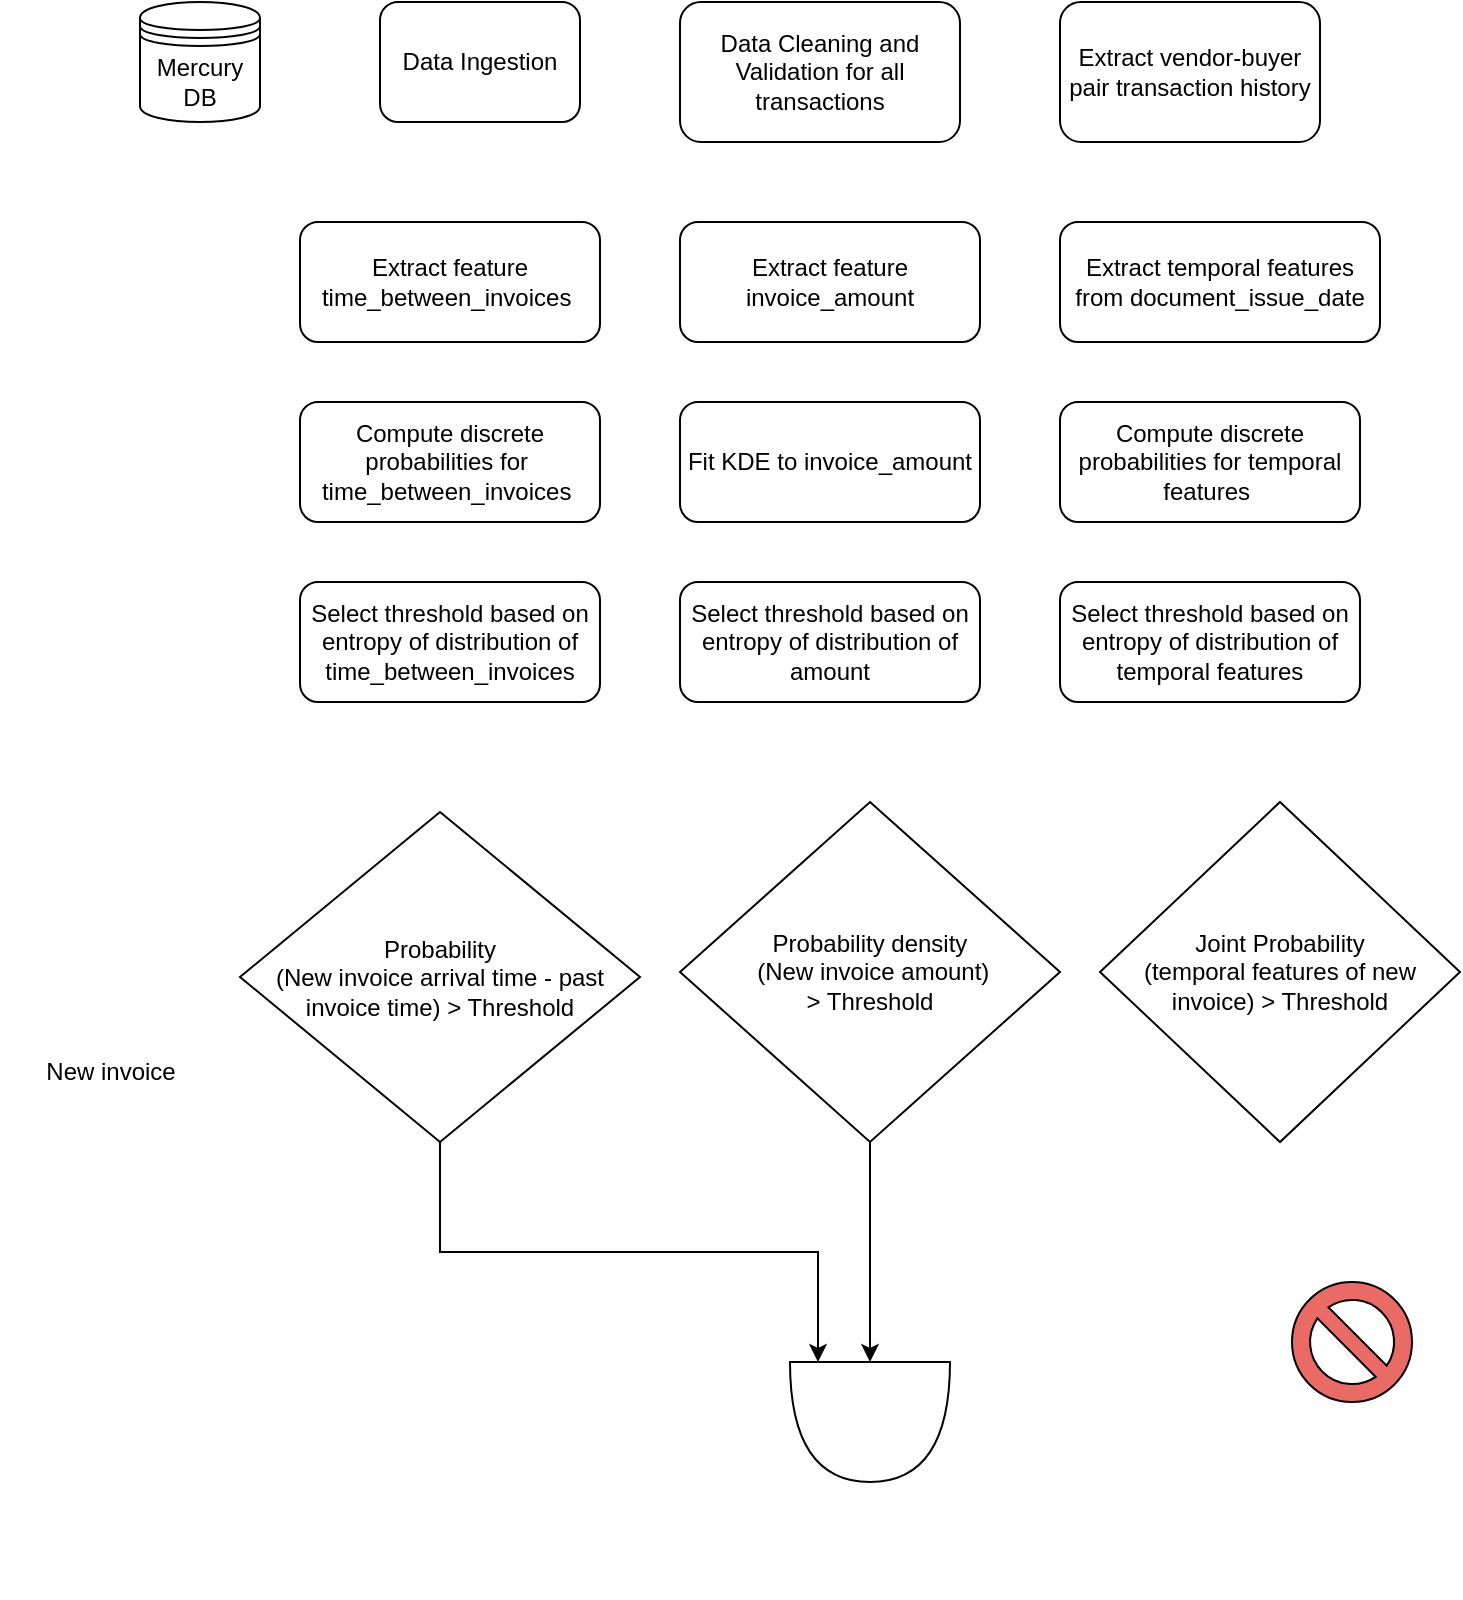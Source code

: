 <mxfile version="20.8.1" type="github">
  <diagram id="jMy0ykbAIKn8LCZmr7I-" name="Page-1">
    <mxGraphModel dx="1200" dy="723" grid="1" gridSize="10" guides="1" tooltips="1" connect="1" arrows="1" fold="1" page="1" pageScale="1" pageWidth="850" pageHeight="1100" math="0" shadow="0">
      <root>
        <mxCell id="0" />
        <mxCell id="1" parent="0" />
        <mxCell id="EQqH4Co6svBI0GmpRuIl-1" value="Data Ingestion" style="rounded=1;whiteSpace=wrap;html=1;" vertex="1" parent="1">
          <mxGeometry x="190" y="60" width="100" height="60" as="geometry" />
        </mxCell>
        <mxCell id="EQqH4Co6svBI0GmpRuIl-3" value="Mercury DB" style="shape=datastore;whiteSpace=wrap;html=1;" vertex="1" parent="1">
          <mxGeometry x="70" y="60" width="60" height="60" as="geometry" />
        </mxCell>
        <mxCell id="EQqH4Co6svBI0GmpRuIl-4" value="Data Cleaning and Validation for all transactions" style="rounded=1;whiteSpace=wrap;html=1;" vertex="1" parent="1">
          <mxGeometry x="340" y="60" width="140" height="70" as="geometry" />
        </mxCell>
        <mxCell id="EQqH4Co6svBI0GmpRuIl-5" value="Extract vendor-buyer pair transaction history" style="rounded=1;whiteSpace=wrap;html=1;" vertex="1" parent="1">
          <mxGeometry x="530" y="60" width="130" height="70" as="geometry" />
        </mxCell>
        <mxCell id="EQqH4Co6svBI0GmpRuIl-6" value="Extract feature time_between_invoices&amp;nbsp;" style="rounded=1;whiteSpace=wrap;html=1;" vertex="1" parent="1">
          <mxGeometry x="150" y="170" width="150" height="60" as="geometry" />
        </mxCell>
        <mxCell id="EQqH4Co6svBI0GmpRuIl-7" value="Extract temporal features from document_issue_date" style="rounded=1;whiteSpace=wrap;html=1;" vertex="1" parent="1">
          <mxGeometry x="530" y="170" width="160" height="60" as="geometry" />
        </mxCell>
        <mxCell id="EQqH4Co6svBI0GmpRuIl-8" value="Fit KDE to invoice_amount" style="rounded=1;whiteSpace=wrap;html=1;" vertex="1" parent="1">
          <mxGeometry x="340" y="260" width="150" height="60" as="geometry" />
        </mxCell>
        <mxCell id="EQqH4Co6svBI0GmpRuIl-9" value="Extract feature invoice_amount" style="rounded=1;whiteSpace=wrap;html=1;" vertex="1" parent="1">
          <mxGeometry x="340" y="170" width="150" height="60" as="geometry" />
        </mxCell>
        <mxCell id="EQqH4Co6svBI0GmpRuIl-10" value="Compute discrete probabilities for&amp;nbsp; time_between_invoices&amp;nbsp;" style="rounded=1;whiteSpace=wrap;html=1;" vertex="1" parent="1">
          <mxGeometry x="150" y="260" width="150" height="60" as="geometry" />
        </mxCell>
        <mxCell id="EQqH4Co6svBI0GmpRuIl-11" value="Compute discrete probabilities for temporal features&amp;nbsp;" style="rounded=1;whiteSpace=wrap;html=1;" vertex="1" parent="1">
          <mxGeometry x="530" y="260" width="150" height="60" as="geometry" />
        </mxCell>
        <mxCell id="EQqH4Co6svBI0GmpRuIl-12" value="Select threshold based on entropy of distribution of time_between_invoices" style="rounded=1;whiteSpace=wrap;html=1;" vertex="1" parent="1">
          <mxGeometry x="150" y="350" width="150" height="60" as="geometry" />
        </mxCell>
        <mxCell id="EQqH4Co6svBI0GmpRuIl-13" value="Select threshold based on entropy of distribution of temporal features" style="rounded=1;whiteSpace=wrap;html=1;" vertex="1" parent="1">
          <mxGeometry x="530" y="350" width="150" height="60" as="geometry" />
        </mxCell>
        <mxCell id="EQqH4Co6svBI0GmpRuIl-14" value="Select threshold based on entropy of distribution of amount" style="rounded=1;whiteSpace=wrap;html=1;" vertex="1" parent="1">
          <mxGeometry x="340" y="350" width="150" height="60" as="geometry" />
        </mxCell>
        <mxCell id="EQqH4Co6svBI0GmpRuIl-38" style="edgeStyle=orthogonalEdgeStyle;rounded=0;orthogonalLoop=1;jettySize=auto;html=1;exitX=0.5;exitY=1;exitDx=0;exitDy=0;entryX=0;entryY=0.825;entryDx=0;entryDy=0;entryPerimeter=0;" edge="1" parent="1" source="EQqH4Co6svBI0GmpRuIl-15" target="EQqH4Co6svBI0GmpRuIl-27">
          <mxGeometry relative="1" as="geometry" />
        </mxCell>
        <mxCell id="EQqH4Co6svBI0GmpRuIl-15" value="Probability&lt;br&gt;(New invoice arrival time - past invoice time) &amp;gt; Threshold" style="rhombus;whiteSpace=wrap;html=1;" vertex="1" parent="1">
          <mxGeometry x="120" y="465" width="200" height="165" as="geometry" />
        </mxCell>
        <mxCell id="EQqH4Co6svBI0GmpRuIl-16" value="Joint Probability&lt;br&gt;(temporal features of new invoice) &amp;gt; Threshold" style="rhombus;whiteSpace=wrap;html=1;" vertex="1" parent="1">
          <mxGeometry x="550" y="460" width="180" height="170" as="geometry" />
        </mxCell>
        <mxCell id="EQqH4Co6svBI0GmpRuIl-37" style="edgeStyle=orthogonalEdgeStyle;rounded=0;orthogonalLoop=1;jettySize=auto;html=1;exitX=0.5;exitY=1;exitDx=0;exitDy=0;entryX=0;entryY=0.5;entryDx=0;entryDy=0;entryPerimeter=0;" edge="1" parent="1" source="EQqH4Co6svBI0GmpRuIl-19" target="EQqH4Co6svBI0GmpRuIl-27">
          <mxGeometry relative="1" as="geometry" />
        </mxCell>
        <mxCell id="EQqH4Co6svBI0GmpRuIl-19" value="Probability density&lt;br&gt;&amp;nbsp;(New invoice amount) &lt;br&gt;&amp;gt; Threshold" style="rhombus;whiteSpace=wrap;html=1;" vertex="1" parent="1">
          <mxGeometry x="340" y="460" width="190" height="170" as="geometry" />
        </mxCell>
        <mxCell id="EQqH4Co6svBI0GmpRuIl-21" value="" style="shape=image;html=1;verticalAlign=top;verticalLabelPosition=bottom;labelBackgroundColor=#ffffff;imageAspect=0;aspect=fixed;image=https://cdn0.iconfinder.com/data/icons/elasto-online-store/26/00-ELASTOFONT-STORE-READY_invoice-128.png" vertex="1" parent="1">
          <mxGeometry y="486" width="78" height="78" as="geometry" />
        </mxCell>
        <mxCell id="EQqH4Co6svBI0GmpRuIl-22" value="New invoice" style="text;html=1;align=center;verticalAlign=middle;resizable=0;points=[];autosize=1;strokeColor=none;fillColor=none;" vertex="1" parent="1">
          <mxGeometry x="10" y="580" width="90" height="30" as="geometry" />
        </mxCell>
        <mxCell id="EQqH4Co6svBI0GmpRuIl-24" style="edgeStyle=orthogonalEdgeStyle;rounded=0;orthogonalLoop=1;jettySize=auto;html=1;exitX=0.5;exitY=1;exitDx=0;exitDy=0;" edge="1" parent="1" source="EQqH4Co6svBI0GmpRuIl-19" target="EQqH4Co6svBI0GmpRuIl-19">
          <mxGeometry relative="1" as="geometry" />
        </mxCell>
        <mxCell id="EQqH4Co6svBI0GmpRuIl-27" value="" style="shape=or;whiteSpace=wrap;html=1;direction=south;" vertex="1" parent="1">
          <mxGeometry x="395" y="740" width="80" height="60" as="geometry" />
        </mxCell>
        <mxCell id="EQqH4Co6svBI0GmpRuIl-32" value="" style="verticalLabelPosition=bottom;verticalAlign=top;html=1;shape=mxgraph.basic.no_symbol;fillColor=#EA6B66;" vertex="1" parent="1">
          <mxGeometry x="646" y="700" width="60" height="60" as="geometry" />
        </mxCell>
        <mxCell id="EQqH4Co6svBI0GmpRuIl-35" value="" style="shape=image;html=1;verticalAlign=top;verticalLabelPosition=bottom;labelBackgroundColor=#ffffff;imageAspect=0;aspect=fixed;image=https://cdn4.iconfinder.com/data/icons/web-ui-color/128/Checkmark-128.png" vertex="1" parent="1">
          <mxGeometry x="642" y="790" width="68" height="68" as="geometry" />
        </mxCell>
      </root>
    </mxGraphModel>
  </diagram>
</mxfile>
